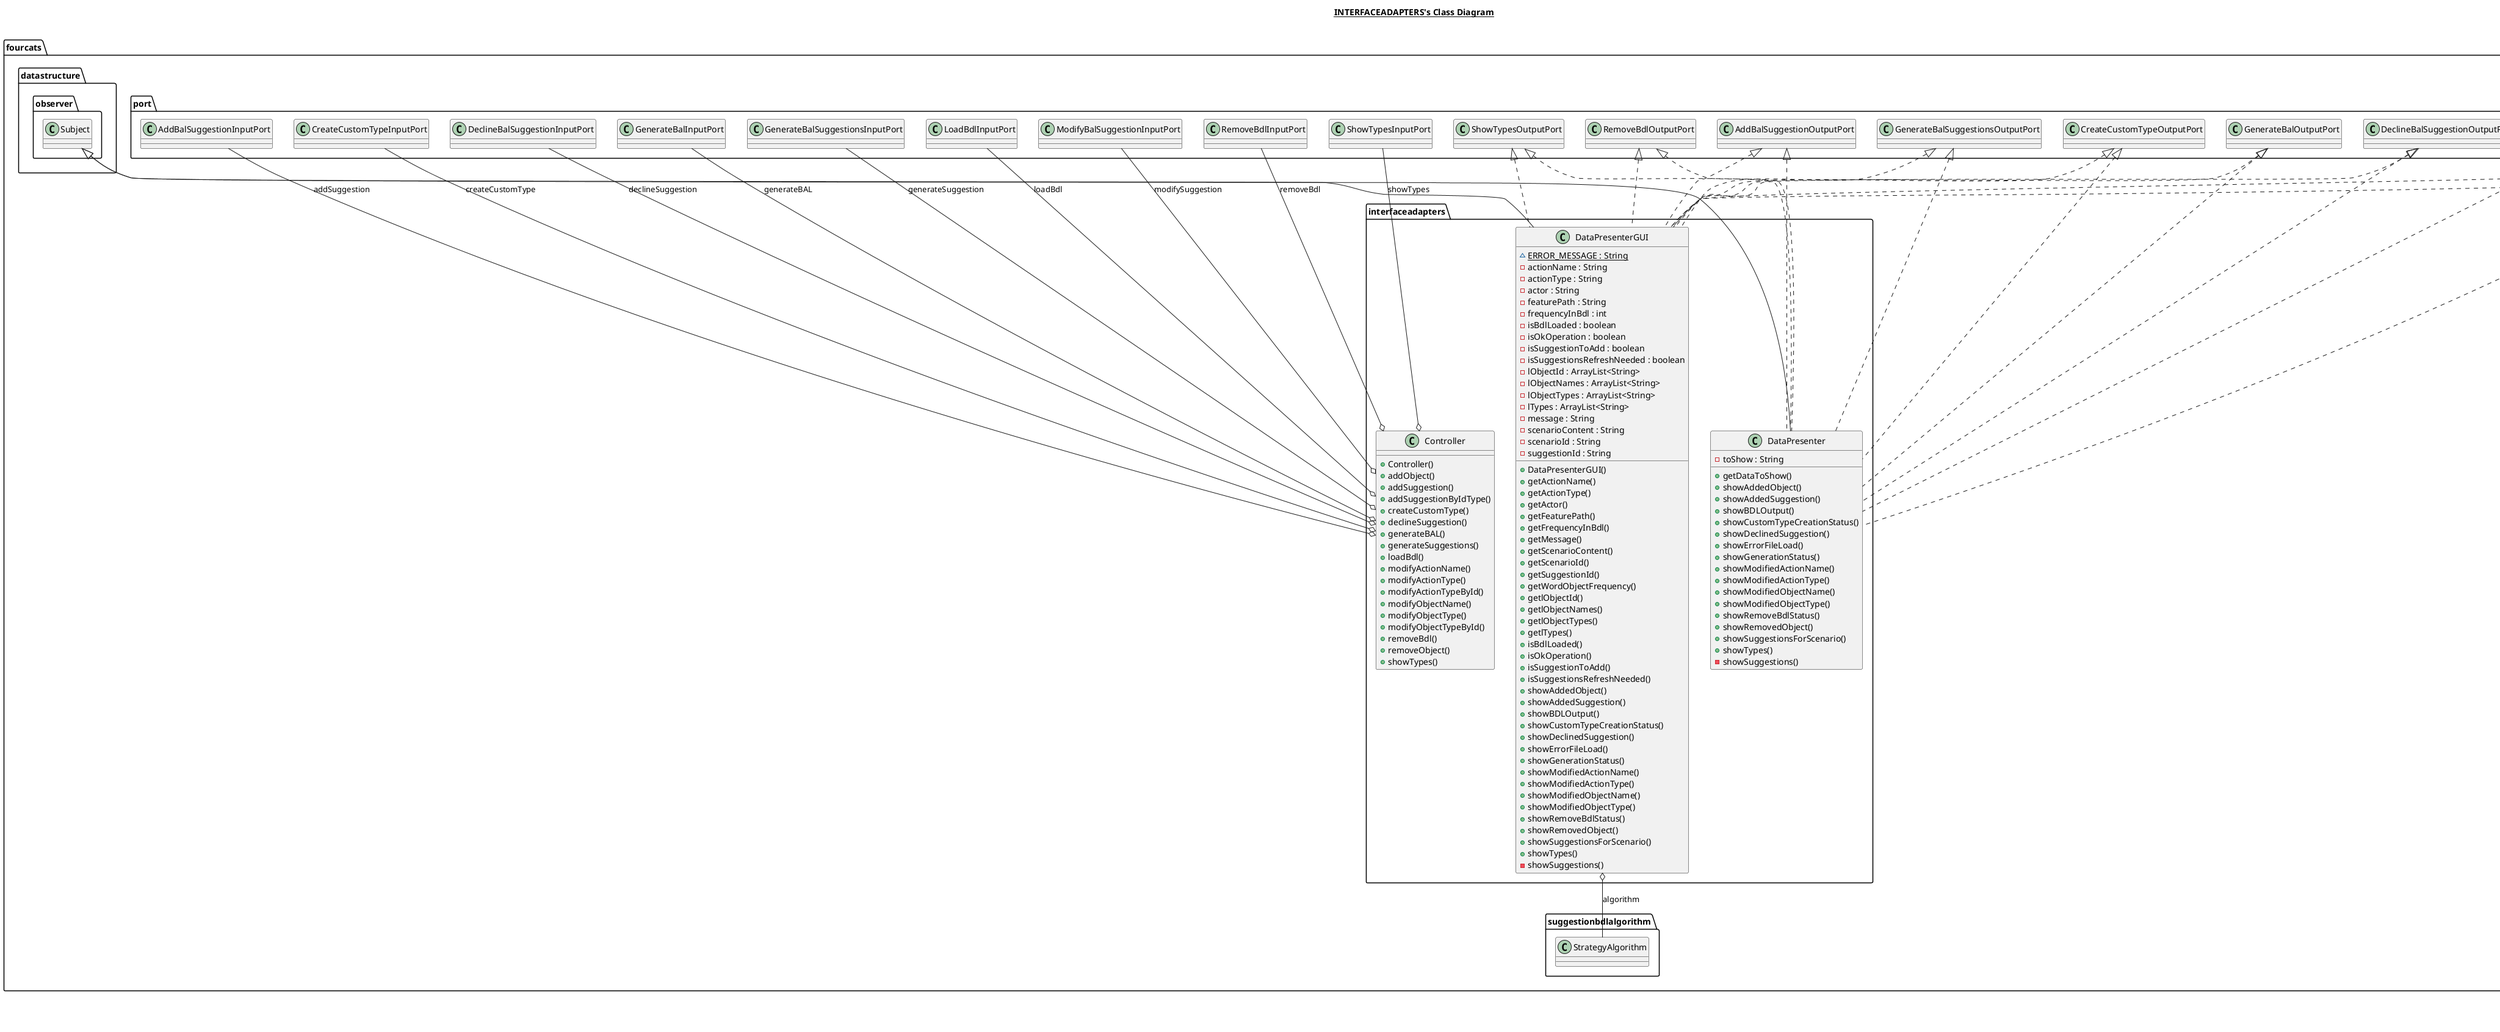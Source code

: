 @startuml

title __INTERFACEADAPTERS's Class Diagram__\n

  namespace fourcats {
    namespace interfaceadapters {
      class fourcats.interfaceadapters.Controller {
          + Controller()
          + addObject()
          + addSuggestion()
          + addSuggestionByIdType()
          + createCustomType()
          + declineSuggestion()
          + generateBAL()
          + generateSuggestions()
          + loadBdl()
          + modifyActionName()
          + modifyActionType()
          + modifyActionTypeById()
          + modifyObjectName()
          + modifyObjectType()
          + modifyObjectTypeById()
          + removeBdl()
          + removeObject()
          + showTypes()
      }
    }
  }
  

  namespace fourcats {
    namespace interfaceadapters {
      class fourcats.interfaceadapters.DataPresenter {
          - toShow : String
          + getDataToShow()
          + showAddedObject()
          + showAddedSuggestion()
          + showBDLOutput()
          + showCustomTypeCreationStatus()
          + showDeclinedSuggestion()
          + showErrorFileLoad()
          + showGenerationStatus()
          + showModifiedActionName()
          + showModifiedActionType()
          + showModifiedObjectName()
          + showModifiedObjectType()
          + showRemoveBdlStatus()
          + showRemovedObject()
          + showSuggestionsForScenario()
          + showTypes()
          - showSuggestions()
      }
    }
  }
  

  namespace fourcats {
    namespace interfaceadapters {
      class fourcats.interfaceadapters.DataPresenterGUI {
          {static} ~ ERROR_MESSAGE : String
          - actionName : String
          - actionType : String
          - actor : String
          - featurePath : String
          - frequencyInBdl : int
          - isBdlLoaded : boolean
          - isOkOperation : boolean
          - isSuggestionToAdd : boolean
          - isSuggestionsRefreshNeeded : boolean
          - lObjectId : ArrayList<String>
          - lObjectNames : ArrayList<String>
          - lObjectTypes : ArrayList<String>
          - lTypes : ArrayList<String>
          - message : String
          - scenarioContent : String
          - scenarioId : String
          - suggestionId : String
          + DataPresenterGUI()
          + getActionName()
          + getActionType()
          + getActor()
          + getFeaturePath()
          + getFrequencyInBdl()
          + getMessage()
          + getScenarioContent()
          + getScenarioId()
          + getSuggestionId()
          + getWordObjectFrequency()
          + getlObjectId()
          + getlObjectNames()
          + getlObjectTypes()
          + getlTypes()
          + isBdlLoaded()
          + isOkOperation()
          + isSuggestionToAdd()
          + isSuggestionsRefreshNeeded()
          + showAddedObject()
          + showAddedSuggestion()
          + showBDLOutput()
          + showCustomTypeCreationStatus()
          + showDeclinedSuggestion()
          + showErrorFileLoad()
          + showGenerationStatus()
          + showModifiedActionName()
          + showModifiedActionType()
          + showModifiedObjectName()
          + showModifiedObjectType()
          + showRemoveBdlStatus()
          + showRemovedObject()
          + showSuggestionsForScenario()
          + showTypes()
          - showSuggestions()
      }
    }
  }
  

  fourcats.interfaceadapters.Controller o-- fourcats.port.AddBalSuggestionInputPort : addSuggestion
  fourcats.interfaceadapters.Controller o-- fourcats.port.CreateCustomTypeInputPort : createCustomType
  fourcats.interfaceadapters.Controller o-- fourcats.port.DeclineBalSuggestionInputPort : declineSuggestion
  fourcats.interfaceadapters.Controller o-- fourcats.port.GenerateBalInputPort : generateBAL
  fourcats.interfaceadapters.Controller o-- fourcats.port.GenerateBalSuggestionsInputPort : generateSuggestion
  fourcats.interfaceadapters.Controller o-- fourcats.port.LoadBdlInputPort : loadBdl
  fourcats.interfaceadapters.Controller o-- fourcats.port.ModifyBalSuggestionInputPort : modifySuggestion
  fourcats.interfaceadapters.Controller o-- fourcats.port.RemoveBdlInputPort : removeBdl
  fourcats.interfaceadapters.Controller o-- fourcats.port.ShowTypesInputPort : showTypes
  fourcats.interfaceadapters.DataPresenter .up.|> fourcats.port.AddBalSuggestionOutputPort
  fourcats.interfaceadapters.DataPresenter .up.|> fourcats.port.CreateCustomTypeOutputPort
  fourcats.interfaceadapters.DataPresenter .up.|> fourcats.port.DeclineBalSuggestionOutputPort
  fourcats.interfaceadapters.DataPresenter .up.|> fourcats.port.GenerateBalOutputPort
  fourcats.interfaceadapters.DataPresenter .up.|> fourcats.port.GenerateBalSuggestionsOutputPort
  fourcats.interfaceadapters.DataPresenter .up.|> fourcats.port.LoadBdlOutputPort
  fourcats.interfaceadapters.DataPresenter .up.|> fourcats.port.ModifyBalSuggestionOutputPort
  fourcats.interfaceadapters.DataPresenter .up.|> fourcats.port.RemoveBdlOutputPort
  fourcats.interfaceadapters.DataPresenter .up.|> fourcats.port.ShowTypesOutputPort
  fourcats.interfaceadapters.DataPresenter -up-|> fourcats.datastructure.observer.Subject
  fourcats.interfaceadapters.DataPresenterGUI .up.|> fourcats.port.AddBalSuggestionOutputPort
  fourcats.interfaceadapters.DataPresenterGUI .up.|> fourcats.port.CreateCustomTypeOutputPort
  fourcats.interfaceadapters.DataPresenterGUI .up.|> fourcats.port.DeclineBalSuggestionOutputPort
  fourcats.interfaceadapters.DataPresenterGUI .up.|> fourcats.port.GenerateBalOutputPort
  fourcats.interfaceadapters.DataPresenterGUI .up.|> fourcats.port.GenerateBalSuggestionsOutputPort
  fourcats.interfaceadapters.DataPresenterGUI .up.|> fourcats.port.LoadBdlOutputPort
  fourcats.interfaceadapters.DataPresenterGUI .up.|> fourcats.port.ModifyBalSuggestionOutputPort
  fourcats.interfaceadapters.DataPresenterGUI .up.|> fourcats.port.RemoveBdlOutputPort
  fourcats.interfaceadapters.DataPresenterGUI .up.|> fourcats.port.ShowTypesOutputPort
  fourcats.interfaceadapters.DataPresenterGUI -up-|> fourcats.datastructure.observer.Subject
  fourcats.interfaceadapters.DataPresenterGUI o-- fourcats.suggestionbdlalgorithm.StrategyAlgorithm : algorithm


right footer


PlantUML diagram generated by SketchIt! (https://bitbucket.org/pmesmeur/sketch.it)
For more information about this tool, please contact philippe.mesmeur@gmail.com
endfooter

@enduml
